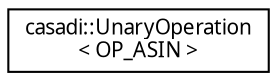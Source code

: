 digraph "Graphical Class Hierarchy"
{
  edge [fontname="FreeSans.ttf",fontsize="10",labelfontname="FreeSans.ttf",labelfontsize="10"];
  node [fontname="FreeSans.ttf",fontsize="10",shape=record];
  rankdir="LR";
  Node1 [label="casadi::UnaryOperation\l\< OP_ASIN \>",height=0.2,width=0.4,color="black", fillcolor="white", style="filled",URL="$d4/d94/structcasadi_1_1UnaryOperation_3_01OP__ASIN_01_4.html",tooltip="Arcus sine. "];
}

